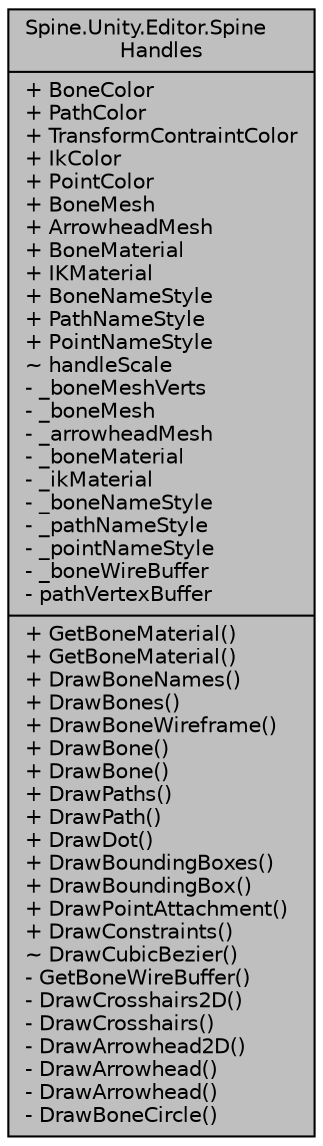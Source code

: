 digraph "Spine.Unity.Editor.SpineHandles"
{
 // LATEX_PDF_SIZE
  edge [fontname="Helvetica",fontsize="10",labelfontname="Helvetica",labelfontsize="10"];
  node [fontname="Helvetica",fontsize="10",shape=record];
  Node1 [label="{Spine.Unity.Editor.Spine\lHandles\n|+ BoneColor\l+ PathColor\l+ TransformContraintColor\l+ IkColor\l+ PointColor\l+ BoneMesh\l+ ArrowheadMesh\l+ BoneMaterial\l+ IKMaterial\l+ BoneNameStyle\l+ PathNameStyle\l+ PointNameStyle\l~ handleScale\l- _boneMeshVerts\l- _boneMesh\l- _arrowheadMesh\l- _boneMaterial\l- _ikMaterial\l- _boneNameStyle\l- _pathNameStyle\l- _pointNameStyle\l- _boneWireBuffer\l- pathVertexBuffer\l|+ GetBoneMaterial()\l+ GetBoneMaterial()\l+ DrawBoneNames()\l+ DrawBones()\l+ DrawBoneWireframe()\l+ DrawBone()\l+ DrawBone()\l+ DrawPaths()\l+ DrawPath()\l+ DrawDot()\l+ DrawBoundingBoxes()\l+ DrawBoundingBox()\l+ DrawPointAttachment()\l+ DrawConstraints()\l~ DrawCubicBezier()\l- GetBoneWireBuffer()\l- DrawCrosshairs2D()\l- DrawCrosshairs()\l- DrawArrowhead2D()\l- DrawArrowhead()\l- DrawArrowhead()\l- DrawBoneCircle()\l}",height=0.2,width=0.4,color="black", fillcolor="grey75", style="filled", fontcolor="black",tooltip=" "];
}
